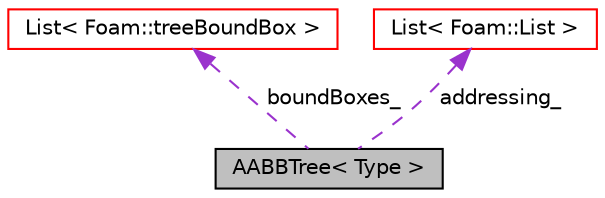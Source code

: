 digraph "AABBTree&lt; Type &gt;"
{
  bgcolor="transparent";
  edge [fontname="Helvetica",fontsize="10",labelfontname="Helvetica",labelfontsize="10"];
  node [fontname="Helvetica",fontsize="10",shape=record];
  Node1 [label="AABBTree\< Type \>",height=0.2,width=0.4,color="black", fillcolor="grey75", style="filled" fontcolor="black"];
  Node2 -> Node1 [dir="back",color="darkorchid3",fontsize="10",style="dashed",label=" boundBoxes_" ,fontname="Helvetica"];
  Node2 [label="List\< Foam::treeBoundBox \>",height=0.2,width=0.4,color="red",URL="$classFoam_1_1List.html"];
  Node3 -> Node1 [dir="back",color="darkorchid3",fontsize="10",style="dashed",label=" addressing_" ,fontname="Helvetica"];
  Node3 [label="List\< Foam::List \>",height=0.2,width=0.4,color="red",URL="$classFoam_1_1List.html"];
}
